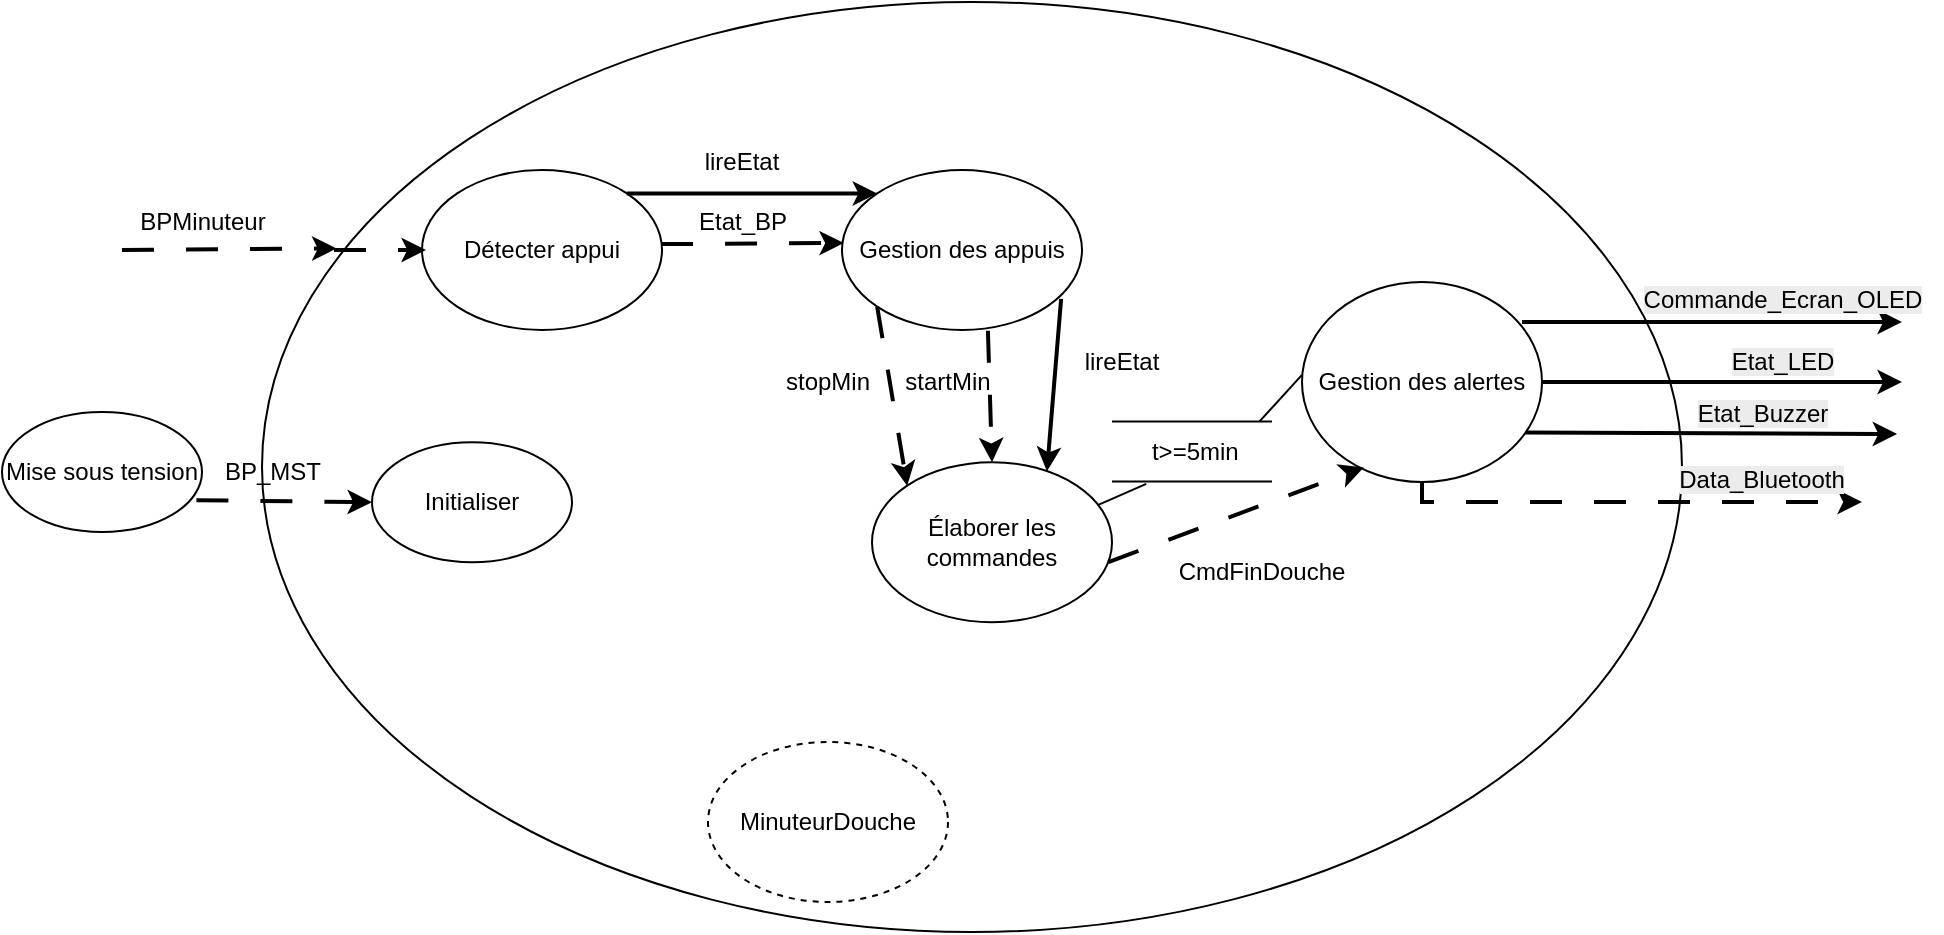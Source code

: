 <mxfile version="24.7.17">
  <diagram name="Page-1" id="CVedOwOFkiWmQy11W6_w">
    <mxGraphModel dx="1122" dy="727" grid="1" gridSize="10" guides="1" tooltips="1" connect="1" arrows="1" fold="1" page="1" pageScale="1" pageWidth="1169" pageHeight="827" math="0" shadow="0">
      <root>
        <mxCell id="0" />
        <mxCell id="1" parent="0" />
        <mxCell id="GunmY-hInnLhwN2UNigt-1" value="" style="ellipse;whiteSpace=wrap;html=1;" parent="1" vertex="1">
          <mxGeometry x="250" y="190" width="710" height="465" as="geometry" />
        </mxCell>
        <mxCell id="GunmY-hInnLhwN2UNigt-2" value="Détecter appui" style="ellipse;whiteSpace=wrap;html=1;" parent="1" vertex="1">
          <mxGeometry x="330" y="274" width="120" height="80" as="geometry" />
        </mxCell>
        <mxCell id="GunmY-hInnLhwN2UNigt-3" value="" style="endArrow=classic;html=1;rounded=0;strokeWidth=2;exitX=0.925;exitY=0.753;exitDx=0;exitDy=0;exitPerimeter=0;" parent="1" source="GunmY-hInnLhwN2UNigt-10" edge="1">
          <mxGeometry width="50" height="50" relative="1" as="geometry">
            <mxPoint x="889.996" y="406.355" as="sourcePoint" />
            <mxPoint x="1067.57" y="406" as="targetPoint" />
          </mxGeometry>
        </mxCell>
        <mxCell id="GunmY-hInnLhwN2UNigt-4" value="&lt;span style=&quot;caret-color: rgb(0, 0, 0); background-color: rgb(236, 236, 236);&quot;&gt;Etat_Buzzer&lt;/span&gt;" style="text;html=1;align=center;verticalAlign=middle;resizable=0;points=[];autosize=1;strokeColor=none;fillColor=none;rotation=0;" parent="1" vertex="1">
          <mxGeometry x="955" y="381.11" width="90" height="30" as="geometry" />
        </mxCell>
        <mxCell id="GunmY-hInnLhwN2UNigt-5" value="" style="endArrow=classic;html=1;rounded=0;entryX=-0.004;entryY=0.165;entryDx=0;entryDy=0;entryPerimeter=0;dashed=1;dashPattern=8 8;strokeWidth=2;" parent="1" edge="1">
          <mxGeometry width="50" height="50" relative="1" as="geometry">
            <mxPoint x="180" y="314" as="sourcePoint" />
            <mxPoint x="287.28" y="313.2" as="targetPoint" />
          </mxGeometry>
        </mxCell>
        <mxCell id="GunmY-hInnLhwN2UNigt-6" value="" style="endArrow=classic;html=1;rounded=0;entryX=0;entryY=0.5;entryDx=0;entryDy=0;dashed=1;dashPattern=8 8;strokeWidth=2;exitX=0.972;exitY=0.735;exitDx=0;exitDy=0;exitPerimeter=0;" parent="1" source="rgkFZo5dFQeIc2XejFPW-3" target="GunmY-hInnLhwN2UNigt-24" edge="1">
          <mxGeometry width="50" height="50" relative="1" as="geometry">
            <mxPoint x="361" y="549.11" as="sourcePoint" />
            <mxPoint x="361" y="469.11" as="targetPoint" />
          </mxGeometry>
        </mxCell>
        <mxCell id="GunmY-hInnLhwN2UNigt-7" value="BP_MST" style="text;html=1;align=center;verticalAlign=middle;resizable=0;points=[];autosize=1;strokeColor=none;fillColor=none;" parent="1" vertex="1">
          <mxGeometry x="220" y="410" width="70" height="30" as="geometry" />
        </mxCell>
        <mxCell id="GunmY-hInnLhwN2UNigt-8" value="BPMinuteur" style="text;html=1;align=center;verticalAlign=middle;resizable=0;points=[];autosize=1;strokeColor=none;fillColor=none;" parent="1" vertex="1">
          <mxGeometry x="175" y="285" width="90" height="30" as="geometry" />
        </mxCell>
        <mxCell id="GunmY-hInnLhwN2UNigt-9" value="" style="endArrow=classic;html=1;rounded=0;entryX=0;entryY=0.5;entryDx=0;entryDy=0;dashed=1;dashPattern=8 8;strokeWidth=2;" parent="1" edge="1">
          <mxGeometry width="50" height="50" relative="1" as="geometry">
            <mxPoint x="286" y="314" as="sourcePoint" />
            <mxPoint x="332" y="314" as="targetPoint" />
          </mxGeometry>
        </mxCell>
        <mxCell id="GunmY-hInnLhwN2UNigt-10" value="Gestion des alertes" style="ellipse;whiteSpace=wrap;html=1;" parent="1" vertex="1">
          <mxGeometry x="770" y="330" width="120" height="100" as="geometry" />
        </mxCell>
        <mxCell id="GunmY-hInnLhwN2UNigt-11" value="Gestion des appuis" style="ellipse;whiteSpace=wrap;html=1;" parent="1" vertex="1">
          <mxGeometry x="540" y="274" width="120" height="80" as="geometry" />
        </mxCell>
        <mxCell id="GunmY-hInnLhwN2UNigt-12" value="" style="endArrow=classic;html=1;rounded=0;entryX=0.008;entryY=0.456;entryDx=0;entryDy=0;dashed=1;dashPattern=8 8;strokeWidth=2;exitX=0.996;exitY=0.463;exitDx=0;exitDy=0;exitPerimeter=0;entryPerimeter=0;" parent="1" source="GunmY-hInnLhwN2UNigt-2" target="GunmY-hInnLhwN2UNigt-11" edge="1">
          <mxGeometry width="50" height="50" relative="1" as="geometry">
            <mxPoint x="440.5" y="334" as="sourcePoint" />
            <mxPoint x="539.5" y="334" as="targetPoint" />
            <Array as="points" />
          </mxGeometry>
        </mxCell>
        <mxCell id="GunmY-hInnLhwN2UNigt-13" value="Etat_BP" style="text;html=1;align=center;verticalAlign=middle;resizable=0;points=[];autosize=1;strokeColor=none;fillColor=none;" parent="1" vertex="1">
          <mxGeometry x="455" y="285" width="70" height="30" as="geometry" />
        </mxCell>
        <mxCell id="GunmY-hInnLhwN2UNigt-14" value="Élaborer les commandes" style="ellipse;whiteSpace=wrap;html=1;" parent="1" vertex="1">
          <mxGeometry x="555" y="420.11" width="120" height="80" as="geometry" />
        </mxCell>
        <mxCell id="GunmY-hInnLhwN2UNigt-15" value="" style="endArrow=classic;html=1;rounded=0;dashed=1;dashPattern=8 8;strokeWidth=2;exitX=0;exitY=1;exitDx=0;exitDy=0;entryX=0;entryY=0;entryDx=0;entryDy=0;" parent="1" source="GunmY-hInnLhwN2UNigt-11" target="GunmY-hInnLhwN2UNigt-14" edge="1">
          <mxGeometry width="50" height="50" relative="1" as="geometry">
            <mxPoint x="287.575" y="334.288" as="sourcePoint" />
            <mxPoint x="580" y="455" as="targetPoint" />
            <Array as="points" />
          </mxGeometry>
        </mxCell>
        <mxCell id="GunmY-hInnLhwN2UNigt-16" value="&lt;div&gt;&lt;br&gt;&lt;/div&gt;&lt;div&gt;&lt;br&gt;&lt;/div&gt;" style="edgeLabel;html=1;align=center;verticalAlign=middle;resizable=0;points=[];" parent="GunmY-hInnLhwN2UNigt-15" vertex="1" connectable="0">
          <mxGeometry x="-0.249" y="-1" relative="1" as="geometry">
            <mxPoint as="offset" />
          </mxGeometry>
        </mxCell>
        <mxCell id="GunmY-hInnLhwN2UNigt-17" value="" style="endArrow=classic;html=1;rounded=0;strokeWidth=2;entryX=0;entryY=0;entryDx=0;entryDy=0;exitX=1;exitY=0;exitDx=0;exitDy=0;" parent="1" source="GunmY-hInnLhwN2UNigt-2" target="GunmY-hInnLhwN2UNigt-11" edge="1">
          <mxGeometry width="50" height="50" relative="1" as="geometry">
            <mxPoint x="436" y="288.41" as="sourcePoint" />
            <mxPoint x="686" y="288.41" as="targetPoint" />
          </mxGeometry>
        </mxCell>
        <mxCell id="GunmY-hInnLhwN2UNigt-18" value="&lt;div&gt;&lt;br&gt;&lt;/div&gt;" style="edgeLabel;html=1;align=center;verticalAlign=middle;resizable=0;points=[];" parent="GunmY-hInnLhwN2UNigt-17" vertex="1" connectable="0">
          <mxGeometry x="-0.003" y="3" relative="1" as="geometry">
            <mxPoint y="-25" as="offset" />
          </mxGeometry>
        </mxCell>
        <mxCell id="GunmY-hInnLhwN2UNigt-19" value="lireEtat" style="text;html=1;align=center;verticalAlign=middle;whiteSpace=wrap;rounded=0;" parent="1" vertex="1">
          <mxGeometry x="460" y="255" width="60" height="30" as="geometry" />
        </mxCell>
        <mxCell id="GunmY-hInnLhwN2UNigt-20" value="startMin" style="text;html=1;align=center;verticalAlign=middle;whiteSpace=wrap;rounded=0;" parent="1" vertex="1">
          <mxGeometry x="563" y="365" width="60" height="30" as="geometry" />
        </mxCell>
        <mxCell id="GunmY-hInnLhwN2UNigt-21" value="stopMin" style="text;html=1;align=center;verticalAlign=middle;whiteSpace=wrap;rounded=0;" parent="1" vertex="1">
          <mxGeometry x="503" y="365" width="60" height="30" as="geometry" />
        </mxCell>
        <mxCell id="GunmY-hInnLhwN2UNigt-24" value="Initialiser" style="ellipse;whiteSpace=wrap;html=1;" parent="1" vertex="1">
          <mxGeometry x="305" y="410.11" width="100" height="60" as="geometry" />
        </mxCell>
        <mxCell id="GunmY-hInnLhwN2UNigt-25" value="" style="endArrow=classic;html=1;rounded=0;strokeWidth=2;exitX=0.913;exitY=0.805;exitDx=0;exitDy=0;entryX=0.729;entryY=0.057;entryDx=0;entryDy=0;entryPerimeter=0;exitPerimeter=0;" parent="1" source="GunmY-hInnLhwN2UNigt-11" target="GunmY-hInnLhwN2UNigt-14" edge="1">
          <mxGeometry width="50" height="50" relative="1" as="geometry">
            <mxPoint x="640" y="335" as="sourcePoint" />
            <mxPoint x="756" y="335" as="targetPoint" />
          </mxGeometry>
        </mxCell>
        <mxCell id="GunmY-hInnLhwN2UNigt-26" value="&lt;div&gt;&lt;br&gt;&lt;/div&gt;" style="edgeLabel;html=1;align=center;verticalAlign=middle;resizable=0;points=[];" parent="GunmY-hInnLhwN2UNigt-25" vertex="1" connectable="0">
          <mxGeometry x="-0.003" y="3" relative="1" as="geometry">
            <mxPoint y="-25" as="offset" />
          </mxGeometry>
        </mxCell>
        <mxCell id="GunmY-hInnLhwN2UNigt-27" value="lireEtat" style="text;html=1;align=center;verticalAlign=middle;whiteSpace=wrap;rounded=0;" parent="1" vertex="1">
          <mxGeometry x="650" y="355" width="60" height="30" as="geometry" />
        </mxCell>
        <mxCell id="GunmY-hInnLhwN2UNigt-28" value="" style="endArrow=classic;html=1;rounded=0;dashed=1;dashPattern=8 8;strokeWidth=2;exitX=0.608;exitY=1.005;exitDx=0;exitDy=0;exitPerimeter=0;entryX=0.5;entryY=0;entryDx=0;entryDy=0;" parent="1" source="GunmY-hInnLhwN2UNigt-11" target="GunmY-hInnLhwN2UNigt-14" edge="1">
          <mxGeometry width="50" height="50" relative="1" as="geometry">
            <mxPoint x="600" y="349" as="sourcePoint" />
            <mxPoint x="625.1" y="444" as="targetPoint" />
            <Array as="points" />
          </mxGeometry>
        </mxCell>
        <mxCell id="GunmY-hInnLhwN2UNigt-29" value="&lt;div&gt;&lt;br&gt;&lt;/div&gt;&lt;div&gt;&lt;br&gt;&lt;/div&gt;" style="edgeLabel;html=1;align=center;verticalAlign=middle;resizable=0;points=[];" parent="GunmY-hInnLhwN2UNigt-28" vertex="1" connectable="0">
          <mxGeometry x="-0.249" y="-1" relative="1" as="geometry">
            <mxPoint as="offset" />
          </mxGeometry>
        </mxCell>
        <mxCell id="GunmY-hInnLhwN2UNigt-30" value="MinuteurDouche" style="ellipse;whiteSpace=wrap;html=1;dashed=1;" parent="1" vertex="1">
          <mxGeometry x="473" y="560" width="120" height="80" as="geometry" />
        </mxCell>
        <mxCell id="rgkFZo5dFQeIc2XejFPW-3" value="Mise sous tension" style="ellipse;whiteSpace=wrap;html=1;" parent="1" vertex="1">
          <mxGeometry x="120" y="395" width="100" height="60" as="geometry" />
        </mxCell>
        <mxCell id="rgkFZo5dFQeIc2XejFPW-7" value="" style="endArrow=classic;html=1;rounded=0;strokeWidth=2;exitX=1;exitY=0.5;exitDx=0;exitDy=0;" parent="1" source="GunmY-hInnLhwN2UNigt-10" edge="1">
          <mxGeometry width="50" height="50" relative="1" as="geometry">
            <mxPoint x="890" y="383" as="sourcePoint" />
            <mxPoint x="1070" y="380" as="targetPoint" />
          </mxGeometry>
        </mxCell>
        <mxCell id="rgkFZo5dFQeIc2XejFPW-8" value="&lt;span style=&quot;caret-color: rgb(0, 0, 0); background-color: rgb(236, 236, 236);&quot;&gt;Etat_LED&lt;/span&gt;" style="text;html=1;align=center;verticalAlign=middle;resizable=0;points=[];autosize=1;strokeColor=none;fillColor=none;rotation=0;" parent="1" vertex="1">
          <mxGeometry x="975" y="355" width="70" height="30" as="geometry" />
        </mxCell>
        <mxCell id="rgkFZo5dFQeIc2XejFPW-11" value="" style="endArrow=classic;html=1;rounded=0;strokeWidth=2;" parent="1" edge="1">
          <mxGeometry width="50" height="50" relative="1" as="geometry">
            <mxPoint x="880" y="350" as="sourcePoint" />
            <mxPoint x="1070" y="350" as="targetPoint" />
          </mxGeometry>
        </mxCell>
        <mxCell id="rgkFZo5dFQeIc2XejFPW-12" value="&lt;span style=&quot;caret-color: rgb(0, 0, 0); background-color: rgb(236, 236, 236);&quot;&gt;Commande_Ecran_OLED&lt;/span&gt;" style="text;html=1;align=center;verticalAlign=middle;resizable=0;points=[];autosize=1;strokeColor=none;fillColor=none;rotation=0;" parent="1" vertex="1">
          <mxGeometry x="930" y="324" width="160" height="30" as="geometry" />
        </mxCell>
        <mxCell id="rgkFZo5dFQeIc2XejFPW-13" value="" style="endArrow=none;html=1;rounded=0;entryX=0.119;entryY=1.038;entryDx=0;entryDy=0;entryPerimeter=0;exitX=0.943;exitY=0.267;exitDx=0;exitDy=0;exitPerimeter=0;" parent="1" source="GunmY-hInnLhwN2UNigt-14" target="rgkFZo5dFQeIc2XejFPW-19" edge="1">
          <mxGeometry width="50" height="50" relative="1" as="geometry">
            <mxPoint x="680" y="470" as="sourcePoint" />
            <mxPoint x="710" y="440" as="targetPoint" />
          </mxGeometry>
        </mxCell>
        <mxCell id="rgkFZo5dFQeIc2XejFPW-17" value="" style="endArrow=none;html=1;rounded=0;" parent="1" edge="1">
          <mxGeometry width="50" height="50" relative="1" as="geometry">
            <mxPoint x="675" y="429.81" as="sourcePoint" />
            <mxPoint x="755" y="429.81" as="targetPoint" />
          </mxGeometry>
        </mxCell>
        <mxCell id="rgkFZo5dFQeIc2XejFPW-18" value="" style="endArrow=none;html=1;rounded=0;" parent="1" edge="1">
          <mxGeometry width="50" height="50" relative="1" as="geometry">
            <mxPoint x="675" y="399.7" as="sourcePoint" />
            <mxPoint x="755" y="399.7" as="targetPoint" />
          </mxGeometry>
        </mxCell>
        <mxCell id="rgkFZo5dFQeIc2XejFPW-19" value="&amp;nbsp;t&amp;gt;=5min" style="text;html=1;align=center;verticalAlign=middle;whiteSpace=wrap;rounded=0;" parent="1" vertex="1">
          <mxGeometry x="685" y="399.81" width="60" height="30" as="geometry" />
        </mxCell>
        <mxCell id="rgkFZo5dFQeIc2XejFPW-20" value="" style="endArrow=none;html=1;rounded=0;entryX=0.011;entryY=0.667;entryDx=0;entryDy=0;entryPerimeter=0;" parent="1" edge="1">
          <mxGeometry width="50" height="50" relative="1" as="geometry">
            <mxPoint x="748.68" y="399.81" as="sourcePoint" />
            <mxPoint x="770.0" y="376.4" as="targetPoint" />
          </mxGeometry>
        </mxCell>
        <mxCell id="rgkFZo5dFQeIc2XejFPW-21" value="" style="endArrow=classic;html=1;rounded=0;dashed=1;dashPattern=8 8;strokeWidth=2;exitX=0.5;exitY=1;exitDx=0;exitDy=0;" parent="1" source="GunmY-hInnLhwN2UNigt-10" edge="1">
          <mxGeometry width="50" height="50" relative="1" as="geometry">
            <mxPoint x="840" y="440" as="sourcePoint" />
            <mxPoint x="1050" y="440" as="targetPoint" />
            <Array as="points">
              <mxPoint x="830" y="440" />
            </Array>
          </mxGeometry>
        </mxCell>
        <mxCell id="rgkFZo5dFQeIc2XejFPW-22" value="&lt;div&gt;&lt;br&gt;&lt;/div&gt;&lt;div&gt;&lt;br&gt;&lt;/div&gt;" style="edgeLabel;html=1;align=center;verticalAlign=middle;resizable=0;points=[];" parent="rgkFZo5dFQeIc2XejFPW-21" connectable="0" vertex="1">
          <mxGeometry x="-0.249" y="-1" relative="1" as="geometry">
            <mxPoint as="offset" />
          </mxGeometry>
        </mxCell>
        <mxCell id="rgkFZo5dFQeIc2XejFPW-23" value="&lt;span style=&quot;caret-color: rgb(0, 0, 0); text-wrap: nowrap; background-color: rgb(236, 236, 236);&quot;&gt;Data_Bluetooth&lt;/span&gt;" style="text;html=1;align=center;verticalAlign=middle;whiteSpace=wrap;rounded=0;" parent="1" vertex="1">
          <mxGeometry x="970" y="414" width="60" height="30" as="geometry" />
        </mxCell>
        <mxCell id="rgkFZo5dFQeIc2XejFPW-28" value="" style="endArrow=classic;html=1;rounded=0;dashed=1;dashPattern=8 8;strokeWidth=2;exitX=0.985;exitY=0.624;exitDx=0;exitDy=0;entryX=0.258;entryY=0.927;entryDx=0;entryDy=0;entryPerimeter=0;exitPerimeter=0;" parent="1" source="GunmY-hInnLhwN2UNigt-14" target="GunmY-hInnLhwN2UNigt-10" edge="1">
          <mxGeometry width="50" height="50" relative="1" as="geometry">
            <mxPoint x="685" y="500" as="sourcePoint" />
            <mxPoint x="698" y="634" as="targetPoint" />
            <Array as="points" />
          </mxGeometry>
        </mxCell>
        <mxCell id="rgkFZo5dFQeIc2XejFPW-29" value="&lt;div&gt;&lt;br&gt;&lt;/div&gt;&lt;div&gt;&lt;br&gt;&lt;/div&gt;" style="edgeLabel;html=1;align=center;verticalAlign=middle;resizable=0;points=[];" parent="rgkFZo5dFQeIc2XejFPW-28" connectable="0" vertex="1">
          <mxGeometry x="-0.249" y="-1" relative="1" as="geometry">
            <mxPoint as="offset" />
          </mxGeometry>
        </mxCell>
        <mxCell id="rgkFZo5dFQeIc2XejFPW-38" value="CmdFinDouche" style="text;html=1;align=center;verticalAlign=middle;whiteSpace=wrap;rounded=0;" parent="1" vertex="1">
          <mxGeometry x="720" y="460" width="60" height="30" as="geometry" />
        </mxCell>
      </root>
    </mxGraphModel>
  </diagram>
</mxfile>
